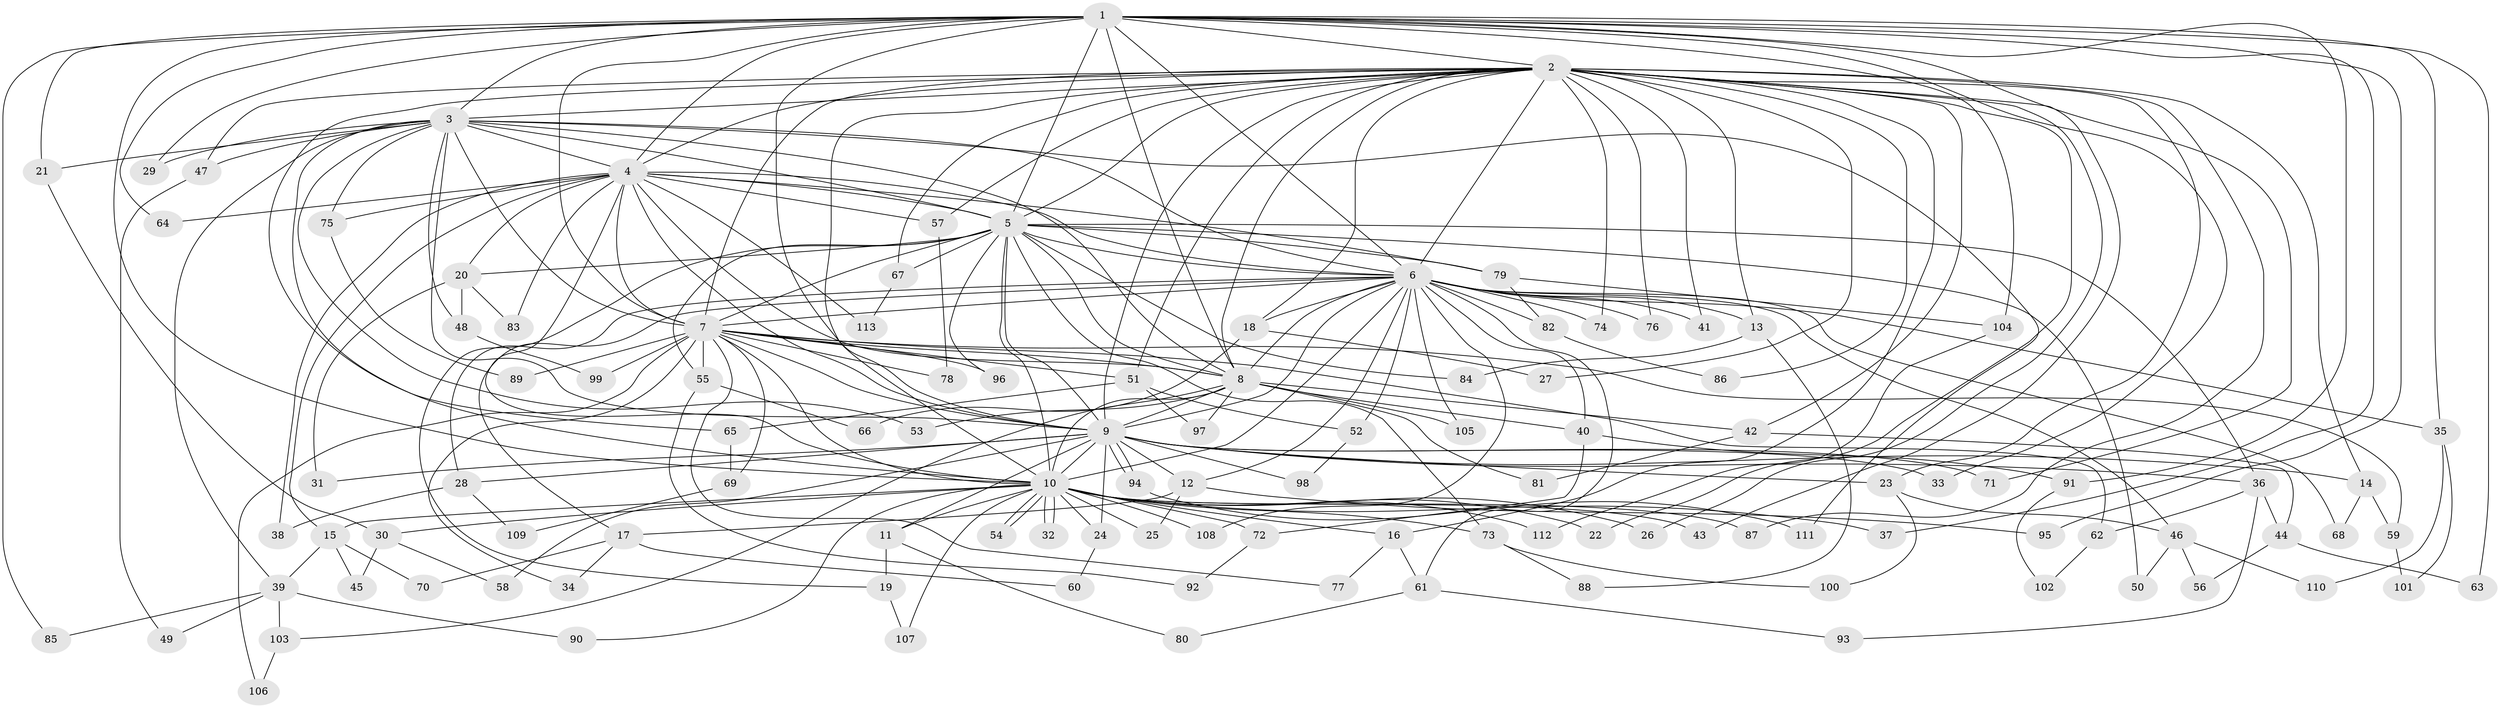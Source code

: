 // Generated by graph-tools (version 1.1) at 2025/45/03/09/25 04:45:58]
// undirected, 113 vertices, 251 edges
graph export_dot {
graph [start="1"]
  node [color=gray90,style=filled];
  1;
  2;
  3;
  4;
  5;
  6;
  7;
  8;
  9;
  10;
  11;
  12;
  13;
  14;
  15;
  16;
  17;
  18;
  19;
  20;
  21;
  22;
  23;
  24;
  25;
  26;
  27;
  28;
  29;
  30;
  31;
  32;
  33;
  34;
  35;
  36;
  37;
  38;
  39;
  40;
  41;
  42;
  43;
  44;
  45;
  46;
  47;
  48;
  49;
  50;
  51;
  52;
  53;
  54;
  55;
  56;
  57;
  58;
  59;
  60;
  61;
  62;
  63;
  64;
  65;
  66;
  67;
  68;
  69;
  70;
  71;
  72;
  73;
  74;
  75;
  76;
  77;
  78;
  79;
  80;
  81;
  82;
  83;
  84;
  85;
  86;
  87;
  88;
  89;
  90;
  91;
  92;
  93;
  94;
  95;
  96;
  97;
  98;
  99;
  100;
  101;
  102;
  103;
  104;
  105;
  106;
  107;
  108;
  109;
  110;
  111;
  112;
  113;
  1 -- 2;
  1 -- 3;
  1 -- 4;
  1 -- 5;
  1 -- 6;
  1 -- 7;
  1 -- 8;
  1 -- 9;
  1 -- 10;
  1 -- 21;
  1 -- 29;
  1 -- 33;
  1 -- 35;
  1 -- 37;
  1 -- 63;
  1 -- 64;
  1 -- 71;
  1 -- 85;
  1 -- 91;
  1 -- 95;
  1 -- 104;
  2 -- 3;
  2 -- 4;
  2 -- 5;
  2 -- 6;
  2 -- 7;
  2 -- 8;
  2 -- 9;
  2 -- 10;
  2 -- 13;
  2 -- 14;
  2 -- 16;
  2 -- 18;
  2 -- 22;
  2 -- 23;
  2 -- 26;
  2 -- 27;
  2 -- 41;
  2 -- 42;
  2 -- 43;
  2 -- 47;
  2 -- 51;
  2 -- 57;
  2 -- 65;
  2 -- 67;
  2 -- 74;
  2 -- 76;
  2 -- 86;
  2 -- 87;
  3 -- 4;
  3 -- 5;
  3 -- 6;
  3 -- 7;
  3 -- 8;
  3 -- 9;
  3 -- 10;
  3 -- 21;
  3 -- 29;
  3 -- 39;
  3 -- 47;
  3 -- 48;
  3 -- 53;
  3 -- 75;
  3 -- 111;
  4 -- 5;
  4 -- 6;
  4 -- 7;
  4 -- 8;
  4 -- 9;
  4 -- 10;
  4 -- 15;
  4 -- 20;
  4 -- 38;
  4 -- 57;
  4 -- 64;
  4 -- 75;
  4 -- 79;
  4 -- 83;
  4 -- 113;
  5 -- 6;
  5 -- 7;
  5 -- 8;
  5 -- 9;
  5 -- 10;
  5 -- 19;
  5 -- 20;
  5 -- 36;
  5 -- 50;
  5 -- 55;
  5 -- 67;
  5 -- 73;
  5 -- 79;
  5 -- 84;
  5 -- 96;
  6 -- 7;
  6 -- 8;
  6 -- 9;
  6 -- 10;
  6 -- 12;
  6 -- 13;
  6 -- 17;
  6 -- 18;
  6 -- 28;
  6 -- 35;
  6 -- 40;
  6 -- 41;
  6 -- 46;
  6 -- 52;
  6 -- 61;
  6 -- 68;
  6 -- 74;
  6 -- 76;
  6 -- 82;
  6 -- 105;
  6 -- 108;
  7 -- 8;
  7 -- 9;
  7 -- 10;
  7 -- 34;
  7 -- 51;
  7 -- 55;
  7 -- 59;
  7 -- 62;
  7 -- 69;
  7 -- 77;
  7 -- 78;
  7 -- 89;
  7 -- 96;
  7 -- 99;
  7 -- 106;
  8 -- 9;
  8 -- 10;
  8 -- 40;
  8 -- 42;
  8 -- 53;
  8 -- 81;
  8 -- 97;
  8 -- 103;
  8 -- 105;
  9 -- 10;
  9 -- 11;
  9 -- 12;
  9 -- 14;
  9 -- 23;
  9 -- 24;
  9 -- 28;
  9 -- 31;
  9 -- 33;
  9 -- 36;
  9 -- 58;
  9 -- 71;
  9 -- 94;
  9 -- 94;
  9 -- 98;
  10 -- 11;
  10 -- 15;
  10 -- 16;
  10 -- 22;
  10 -- 24;
  10 -- 25;
  10 -- 26;
  10 -- 30;
  10 -- 32;
  10 -- 32;
  10 -- 37;
  10 -- 43;
  10 -- 54;
  10 -- 54;
  10 -- 72;
  10 -- 73;
  10 -- 87;
  10 -- 90;
  10 -- 107;
  10 -- 108;
  10 -- 112;
  11 -- 19;
  11 -- 80;
  12 -- 17;
  12 -- 25;
  12 -- 95;
  13 -- 84;
  13 -- 88;
  14 -- 59;
  14 -- 68;
  15 -- 39;
  15 -- 45;
  15 -- 70;
  16 -- 61;
  16 -- 77;
  17 -- 34;
  17 -- 60;
  17 -- 70;
  18 -- 27;
  18 -- 66;
  19 -- 107;
  20 -- 31;
  20 -- 48;
  20 -- 83;
  21 -- 30;
  23 -- 46;
  23 -- 100;
  24 -- 60;
  28 -- 38;
  28 -- 109;
  30 -- 45;
  30 -- 58;
  35 -- 101;
  35 -- 110;
  36 -- 44;
  36 -- 62;
  36 -- 93;
  39 -- 49;
  39 -- 85;
  39 -- 90;
  39 -- 103;
  40 -- 72;
  40 -- 91;
  42 -- 44;
  42 -- 81;
  44 -- 56;
  44 -- 63;
  46 -- 50;
  46 -- 56;
  46 -- 110;
  47 -- 49;
  48 -- 99;
  51 -- 52;
  51 -- 65;
  51 -- 97;
  52 -- 98;
  55 -- 66;
  55 -- 92;
  57 -- 78;
  59 -- 101;
  61 -- 80;
  61 -- 93;
  62 -- 102;
  65 -- 69;
  67 -- 113;
  69 -- 109;
  72 -- 92;
  73 -- 88;
  73 -- 100;
  75 -- 89;
  79 -- 82;
  79 -- 104;
  82 -- 86;
  91 -- 102;
  94 -- 111;
  103 -- 106;
  104 -- 112;
}
